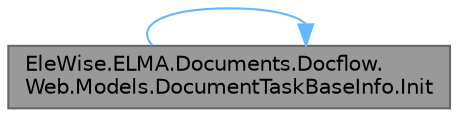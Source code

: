 digraph "EleWise.ELMA.Documents.Docflow.Web.Models.DocumentTaskBaseInfo.Init"
{
 // LATEX_PDF_SIZE
  bgcolor="transparent";
  edge [fontname=Helvetica,fontsize=10,labelfontname=Helvetica,labelfontsize=10];
  node [fontname=Helvetica,fontsize=10,shape=box,height=0.2,width=0.4];
  rankdir="LR";
  Node1 [id="Node000001",label="EleWise.ELMA.Documents.Docflow.\lWeb.Models.DocumentTaskBaseInfo.Init",height=0.2,width=0.4,color="gray40", fillcolor="grey60", style="filled", fontcolor="black",tooltip="Инициализация объекта"];
  Node1 -> Node1 [id="edge1_Node000001_Node000001",color="steelblue1",style="solid",tooltip=" "];
}
